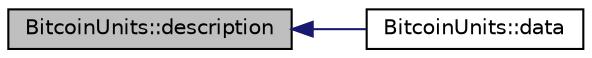 digraph "BitcoinUnits::description"
{
  edge [fontname="Helvetica",fontsize="10",labelfontname="Helvetica",labelfontsize="10"];
  node [fontname="Helvetica",fontsize="10",shape=record];
  rankdir="LR";
  Node103 [label="BitcoinUnits::description",height=0.2,width=0.4,color="black", fillcolor="grey75", style="filled", fontcolor="black"];
  Node103 -> Node104 [dir="back",color="midnightblue",fontsize="10",style="solid",fontname="Helvetica"];
  Node104 [label="BitcoinUnits::data",height=0.2,width=0.4,color="black", fillcolor="white", style="filled",URL="$class_bitcoin_units.html#a576f4d0219a807146cf0306a824c5ef9"];
}
